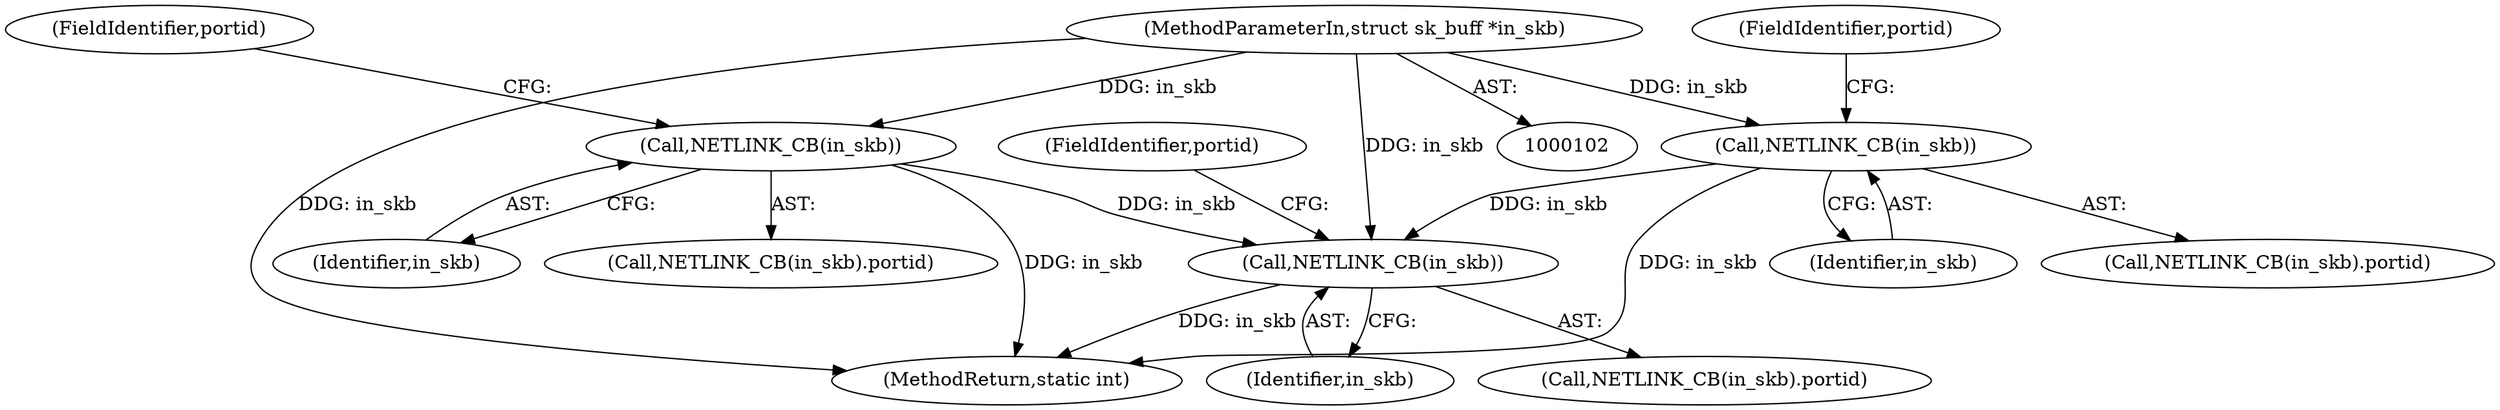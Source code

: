 digraph "0_linux_bc3aae2bbac46dd894c89db5d5e98f7f0ef9e205@pointer" {
"1000497" [label="(Call,NETLINK_CB(in_skb))"];
"1000479" [label="(Call,NETLINK_CB(in_skb))"];
"1000103" [label="(MethodParameterIn,struct sk_buff *in_skb)"];
"1000443" [label="(Call,NETLINK_CB(in_skb))"];
"1000445" [label="(FieldIdentifier,portid)"];
"1000498" [label="(Identifier,in_skb)"];
"1000442" [label="(Call,NETLINK_CB(in_skb).portid)"];
"1000103" [label="(MethodParameterIn,struct sk_buff *in_skb)"];
"1000481" [label="(FieldIdentifier,portid)"];
"1000499" [label="(FieldIdentifier,portid)"];
"1000497" [label="(Call,NETLINK_CB(in_skb))"];
"1000480" [label="(Identifier,in_skb)"];
"1000508" [label="(MethodReturn,static int)"];
"1000478" [label="(Call,NETLINK_CB(in_skb).portid)"];
"1000443" [label="(Call,NETLINK_CB(in_skb))"];
"1000496" [label="(Call,NETLINK_CB(in_skb).portid)"];
"1000444" [label="(Identifier,in_skb)"];
"1000479" [label="(Call,NETLINK_CB(in_skb))"];
"1000497" -> "1000496"  [label="AST: "];
"1000497" -> "1000498"  [label="CFG: "];
"1000498" -> "1000497"  [label="AST: "];
"1000499" -> "1000497"  [label="CFG: "];
"1000497" -> "1000508"  [label="DDG: in_skb"];
"1000479" -> "1000497"  [label="DDG: in_skb"];
"1000443" -> "1000497"  [label="DDG: in_skb"];
"1000103" -> "1000497"  [label="DDG: in_skb"];
"1000479" -> "1000478"  [label="AST: "];
"1000479" -> "1000480"  [label="CFG: "];
"1000480" -> "1000479"  [label="AST: "];
"1000481" -> "1000479"  [label="CFG: "];
"1000479" -> "1000508"  [label="DDG: in_skb"];
"1000103" -> "1000479"  [label="DDG: in_skb"];
"1000103" -> "1000102"  [label="AST: "];
"1000103" -> "1000508"  [label="DDG: in_skb"];
"1000103" -> "1000443"  [label="DDG: in_skb"];
"1000443" -> "1000442"  [label="AST: "];
"1000443" -> "1000444"  [label="CFG: "];
"1000444" -> "1000443"  [label="AST: "];
"1000445" -> "1000443"  [label="CFG: "];
"1000443" -> "1000508"  [label="DDG: in_skb"];
}

